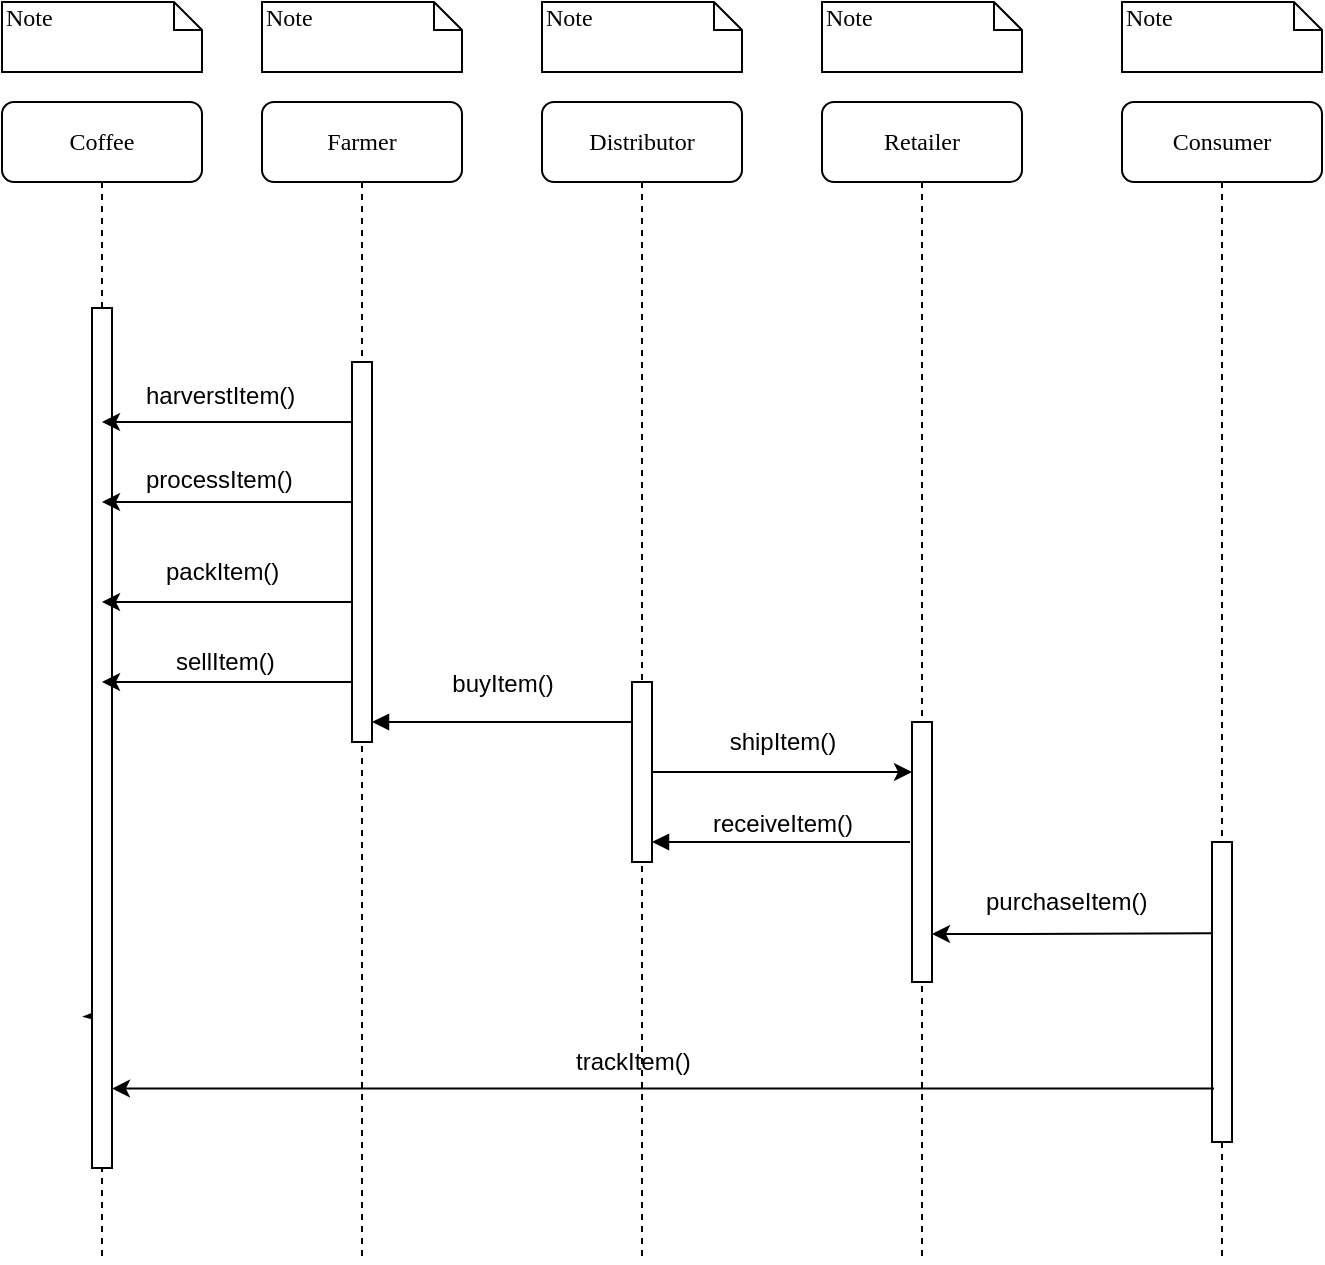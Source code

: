 <mxfile version="10.7.7" type="google"><diagram name="Page-1" id="13e1069c-82ec-6db2-03f1-153e76fe0fe0"><mxGraphModel dx="1946" dy="743" grid="1" gridSize="10" guides="1" tooltips="1" connect="1" arrows="1" fold="1" page="1" pageScale="1" pageWidth="1100" pageHeight="850" background="#ffffff" math="0" shadow="0"><root><mxCell id="0"/><mxCell id="1" parent="0"/><mxCell id="7baba1c4bc27f4b0-2" value="Distributor" style="shape=umlLifeline;perimeter=lifelinePerimeter;whiteSpace=wrap;html=1;container=1;collapsible=0;recursiveResize=0;outlineConnect=0;rounded=1;shadow=0;comic=0;labelBackgroundColor=none;strokeColor=#000000;strokeWidth=1;fillColor=#FFFFFF;fontFamily=Verdana;fontSize=12;fontColor=#000000;align=center;" parent="1" vertex="1"><mxGeometry x="240" y="80" width="100" height="580" as="geometry"/></mxCell><mxCell id="7baba1c4bc27f4b0-10" value="" style="html=1;points=[];perimeter=orthogonalPerimeter;rounded=0;shadow=0;comic=0;labelBackgroundColor=none;strokeColor=#000000;strokeWidth=1;fillColor=#FFFFFF;fontFamily=Verdana;fontSize=12;fontColor=#000000;align=center;" parent="7baba1c4bc27f4b0-2" vertex="1"><mxGeometry x="45" y="290" width="10" height="90" as="geometry"/></mxCell><mxCell id="7baba1c4bc27f4b0-4" value="Retailer" style="shape=umlLifeline;perimeter=lifelinePerimeter;whiteSpace=wrap;html=1;container=1;collapsible=0;recursiveResize=0;outlineConnect=0;rounded=1;shadow=0;comic=0;labelBackgroundColor=none;strokeColor=#000000;strokeWidth=1;fillColor=#FFFFFF;fontFamily=Verdana;fontSize=12;fontColor=#000000;align=center;" parent="1" vertex="1"><mxGeometry x="380" y="80" width="100" height="580" as="geometry"/></mxCell><mxCell id="7baba1c4bc27f4b0-16" value="" style="html=1;points=[];perimeter=orthogonalPerimeter;rounded=0;shadow=0;comic=0;labelBackgroundColor=none;strokeColor=#000000;strokeWidth=1;fillColor=#FFFFFF;fontFamily=Verdana;fontSize=12;fontColor=#000000;align=center;" parent="7baba1c4bc27f4b0-4" vertex="1"><mxGeometry x="45" y="310" width="10" height="130" as="geometry"/></mxCell><mxCell id="7baba1c4bc27f4b0-5" value="Consumer" style="shape=umlLifeline;perimeter=lifelinePerimeter;whiteSpace=wrap;html=1;container=1;collapsible=0;recursiveResize=0;outlineConnect=0;rounded=1;shadow=0;comic=0;labelBackgroundColor=none;strokeColor=#000000;strokeWidth=1;fillColor=#FFFFFF;fontFamily=Verdana;fontSize=12;fontColor=#000000;align=center;" parent="1" vertex="1"><mxGeometry x="530" y="80" width="100" height="580" as="geometry"/></mxCell><mxCell id="7baba1c4bc27f4b0-19" value="" style="html=1;points=[];perimeter=orthogonalPerimeter;rounded=0;shadow=0;comic=0;labelBackgroundColor=none;strokeColor=#000000;strokeWidth=1;fillColor=#FFFFFF;fontFamily=Verdana;fontSize=12;fontColor=#000000;align=center;" parent="7baba1c4bc27f4b0-5" vertex="1"><mxGeometry x="45" y="370" width="10" height="150" as="geometry"/></mxCell><mxCell id="7baba1c4bc27f4b0-8" value="Farmer" style="shape=umlLifeline;perimeter=lifelinePerimeter;whiteSpace=wrap;html=1;container=1;collapsible=0;recursiveResize=0;outlineConnect=0;rounded=1;shadow=0;comic=0;labelBackgroundColor=none;strokeColor=#000000;strokeWidth=1;fillColor=#FFFFFF;fontFamily=Verdana;fontSize=12;fontColor=#000000;align=center;" parent="1" vertex="1"><mxGeometry x="100" y="80" width="100" height="580" as="geometry"/></mxCell><mxCell id="7baba1c4bc27f4b0-9" value="" style="html=1;points=[];perimeter=orthogonalPerimeter;rounded=0;shadow=0;comic=0;labelBackgroundColor=none;strokeColor=#000000;strokeWidth=1;fillColor=#FFFFFF;fontFamily=Verdana;fontSize=12;fontColor=#000000;align=center;" parent="7baba1c4bc27f4b0-8" vertex="1"><mxGeometry x="45" y="130" width="10" height="190" as="geometry"/></mxCell><mxCell id="7baba1c4bc27f4b0-40" value="Note" style="shape=note;whiteSpace=wrap;html=1;size=14;verticalAlign=top;align=left;spacingTop=-6;rounded=0;shadow=0;comic=0;labelBackgroundColor=none;strokeColor=#000000;strokeWidth=1;fillColor=#FFFFFF;fontFamily=Verdana;fontSize=12;fontColor=#000000;" parent="1" vertex="1"><mxGeometry x="100" y="30" width="100" height="35" as="geometry"/></mxCell><mxCell id="7baba1c4bc27f4b0-41" value="Note" style="shape=note;whiteSpace=wrap;html=1;size=14;verticalAlign=top;align=left;spacingTop=-6;rounded=0;shadow=0;comic=0;labelBackgroundColor=none;strokeColor=#000000;strokeWidth=1;fillColor=#FFFFFF;fontFamily=Verdana;fontSize=12;fontColor=#000000;" parent="1" vertex="1"><mxGeometry x="240" y="30" width="100" height="35" as="geometry"/></mxCell><mxCell id="7baba1c4bc27f4b0-43" value="Note" style="shape=note;whiteSpace=wrap;html=1;size=14;verticalAlign=top;align=left;spacingTop=-6;rounded=0;shadow=0;comic=0;labelBackgroundColor=none;strokeColor=#000000;strokeWidth=1;fillColor=#FFFFFF;fontFamily=Verdana;fontSize=12;fontColor=#000000;" parent="1" vertex="1"><mxGeometry x="380" y="30" width="100" height="35" as="geometry"/></mxCell><mxCell id="7baba1c4bc27f4b0-44" value="Note" style="shape=note;whiteSpace=wrap;html=1;size=14;verticalAlign=top;align=left;spacingTop=-6;rounded=0;shadow=0;comic=0;labelBackgroundColor=none;strokeColor=#000000;strokeWidth=1;fillColor=#FFFFFF;fontFamily=Verdana;fontSize=12;fontColor=#000000;" parent="1" vertex="1"><mxGeometry x="530" y="30" width="100" height="35" as="geometry"/></mxCell><mxCell id="-M_uQlW4CyTgCWLgN3N1-1" value="Coffee&lt;br&gt;" style="shape=umlLifeline;perimeter=lifelinePerimeter;whiteSpace=wrap;html=1;container=1;collapsible=0;recursiveResize=0;outlineConnect=0;rounded=1;shadow=0;comic=0;labelBackgroundColor=none;strokeColor=#000000;strokeWidth=1;fillColor=#FFFFFF;fontFamily=Verdana;fontSize=12;fontColor=#000000;align=center;" parent="1" vertex="1"><mxGeometry x="-30" y="80" width="100" height="580" as="geometry"/></mxCell><mxCell id="-M_uQlW4CyTgCWLgN3N1-3" value="Note" style="shape=note;whiteSpace=wrap;html=1;size=14;verticalAlign=top;align=left;spacingTop=-6;rounded=0;shadow=0;comic=0;labelBackgroundColor=none;strokeColor=#000000;strokeWidth=1;fillColor=#FFFFFF;fontFamily=Verdana;fontSize=12;fontColor=#000000;" parent="1" vertex="1"><mxGeometry x="-30" y="30" width="100" height="35" as="geometry"/></mxCell><mxCell id="-M_uQlW4CyTgCWLgN3N1-8" value="harverstItem()" style="text;html=1;resizable=0;points=[];autosize=1;align=left;verticalAlign=top;spacingTop=-4;" parent="1" vertex="1"><mxGeometry x="40" y="217" width="90" height="20" as="geometry"/></mxCell><mxCell id="7baba1c4bc27f4b0-11" value="&lt;font face=&quot;Helvetica&quot;&gt;buyItem()&lt;/font&gt;" style="html=1;verticalAlign=bottom;endArrow=block;labelBackgroundColor=none;fontFamily=Verdana;fontSize=12;edgeStyle=elbowEdgeStyle;elbow=vertical;" parent="1" source="7baba1c4bc27f4b0-10" target="7baba1c4bc27f4b0-9" edge="1"><mxGeometry y="-10" relative="1" as="geometry"><mxPoint x="220" y="190" as="sourcePoint"/><mxPoint x="260" y="265" as="targetPoint"/><Array as="points"><mxPoint x="230" y="390"/></Array><mxPoint as="offset"/></mxGeometry></mxCell><mxCell id="-M_uQlW4CyTgCWLgN3N1-13" value="" style="endArrow=classic;html=1;exitX=0;exitY=0.304;exitDx=0;exitDy=0;exitPerimeter=0;" parent="1" source="7baba1c4bc27f4b0-19" target="7baba1c4bc27f4b0-16" edge="1"><mxGeometry width="50" height="50" relative="1" as="geometry"><mxPoint x="70" y="730" as="sourcePoint"/><mxPoint x="120" y="680" as="targetPoint"/><Array as="points"><mxPoint x="470" y="496"/></Array></mxGeometry></mxCell><mxCell id="-M_uQlW4CyTgCWLgN3N1-14" value="purchaseItem()" style="text;html=1;resizable=0;points=[];autosize=1;align=left;verticalAlign=top;spacingTop=-4;" parent="1" vertex="1"><mxGeometry x="460" y="470" width="100" height="20" as="geometry"/></mxCell><mxCell id="-M_uQlW4CyTgCWLgN3N1-17" value="" style="endArrow=classic;html=1;exitX=0.1;exitY=0.822;exitDx=0;exitDy=0;exitPerimeter=0;" parent="1" source="-M_uQlW4CyTgCWLgN3N1-2" edge="1"><mxGeometry width="50" height="50" relative="1" as="geometry"><mxPoint x="740" y="520" as="sourcePoint"/><mxPoint x="20" y="540" as="targetPoint"/><Array as="points"/></mxGeometry></mxCell><mxCell id="-M_uQlW4CyTgCWLgN3N1-18" value="trackItem()" style="text;html=1;resizable=0;points=[];autosize=1;align=left;verticalAlign=top;spacingTop=-4;" parent="1" vertex="1"><mxGeometry x="255" y="550" width="70" height="20" as="geometry"/></mxCell><mxCell id="-M_uQlW4CyTgCWLgN3N1-2" value="" style="html=1;points=[];perimeter=orthogonalPerimeter;rounded=0;shadow=0;comic=0;labelBackgroundColor=none;strokeColor=#000000;strokeWidth=1;fillColor=#FFFFFF;fontFamily=Verdana;fontSize=12;fontColor=#000000;align=center;" parent="1" vertex="1"><mxGeometry x="15" y="183" width="10" height="430" as="geometry"/></mxCell><mxCell id="-M_uQlW4CyTgCWLgN3N1-23" value="" style="endArrow=classic;html=1;exitX=0.1;exitY=0.822;exitDx=0;exitDy=0;exitPerimeter=0;" parent="1" source="7baba1c4bc27f4b0-19" target="-M_uQlW4CyTgCWLgN3N1-2" edge="1"><mxGeometry width="50" height="50" relative="1" as="geometry"><mxPoint x="726" y="547" as="sourcePoint"/><mxPoint x="20" y="540" as="targetPoint"/><Array as="points"/></mxGeometry></mxCell><mxCell id="APdxsso55S9hZxDe5FFl-7" value="" style="edgeStyle=orthogonalEdgeStyle;rounded=0;orthogonalLoop=1;jettySize=auto;html=1;" edge="1" parent="1" source="7baba1c4bc27f4b0-9" target="-M_uQlW4CyTgCWLgN3N1-1"><mxGeometry relative="1" as="geometry"><Array as="points"><mxPoint x="130" y="280"/><mxPoint x="130" y="280"/></Array></mxGeometry></mxCell><mxCell id="APdxsso55S9hZxDe5FFl-8" value="packItem()" style="text;html=1;resizable=0;points=[];autosize=1;align=left;verticalAlign=top;spacingTop=-4;" vertex="1" parent="1"><mxGeometry x="50" y="304.5" width="70" height="20" as="geometry"/></mxCell><mxCell id="APdxsso55S9hZxDe5FFl-9" value="" style="edgeStyle=orthogonalEdgeStyle;rounded=0;orthogonalLoop=1;jettySize=auto;html=1;" edge="1" parent="1" source="7baba1c4bc27f4b0-9" target="-M_uQlW4CyTgCWLgN3N1-1"><mxGeometry relative="1" as="geometry"><Array as="points"><mxPoint x="130" y="370"/><mxPoint x="130" y="370"/></Array></mxGeometry></mxCell><mxCell id="APdxsso55S9hZxDe5FFl-11" value="" style="edgeStyle=orthogonalEdgeStyle;rounded=0;orthogonalLoop=1;jettySize=auto;html=1;" edge="1" parent="1" source="7baba1c4bc27f4b0-9" target="-M_uQlW4CyTgCWLgN3N1-1"><mxGeometry relative="1" as="geometry"><Array as="points"><mxPoint x="130" y="330"/><mxPoint x="130" y="330"/></Array></mxGeometry></mxCell><mxCell id="APdxsso55S9hZxDe5FFl-12" value="" style="edgeStyle=orthogonalEdgeStyle;rounded=0;orthogonalLoop=1;jettySize=auto;html=1;" edge="1" parent="1" source="7baba1c4bc27f4b0-9" target="-M_uQlW4CyTgCWLgN3N1-1"><mxGeometry relative="1" as="geometry"><Array as="points"><mxPoint x="130" y="240"/><mxPoint x="130" y="240"/></Array></mxGeometry></mxCell><mxCell id="APdxsso55S9hZxDe5FFl-13" value="processItem()" style="text;html=1;resizable=0;points=[];autosize=1;align=left;verticalAlign=top;spacingTop=-4;" vertex="1" parent="1"><mxGeometry x="40" y="258.5" width="90" height="20" as="geometry"/></mxCell><mxCell id="APdxsso55S9hZxDe5FFl-16" value="sellItem()" style="text;html=1;resizable=0;points=[];autosize=1;align=left;verticalAlign=top;spacingTop=-4;" vertex="1" parent="1"><mxGeometry x="55" y="350" width="60" height="20" as="geometry"/></mxCell><mxCell id="APdxsso55S9hZxDe5FFl-23" value="&lt;font style=&quot;font-size: 12px&quot;&gt;shipItem()&lt;/font&gt;" style="edgeStyle=orthogonalEdgeStyle;rounded=0;orthogonalLoop=1;jettySize=auto;html=1;startArrow=classic;startFill=1;endArrow=none;endFill=0;" edge="1" parent="1" source="7baba1c4bc27f4b0-16" target="7baba1c4bc27f4b0-10"><mxGeometry y="-15" relative="1" as="geometry"><Array as="points"><mxPoint x="390" y="415"/><mxPoint x="390" y="415"/></Array><mxPoint as="offset"/></mxGeometry></mxCell><mxCell id="APdxsso55S9hZxDe5FFl-27" value="&lt;font face=&quot;Helvetica&quot;&gt;receiveItem()&lt;/font&gt;" style="html=1;verticalAlign=bottom;endArrow=block;labelBackgroundColor=none;fontFamily=Verdana;fontSize=12;edgeStyle=elbowEdgeStyle;elbow=horizontal;" edge="1" parent="1"><mxGeometry relative="1" as="geometry"><mxPoint x="424" y="450" as="sourcePoint"/><Array as="points"><mxPoint x="370" y="419"/></Array><mxPoint x="295" y="450" as="targetPoint"/></mxGeometry></mxCell></root></mxGraphModel></diagram></mxfile>